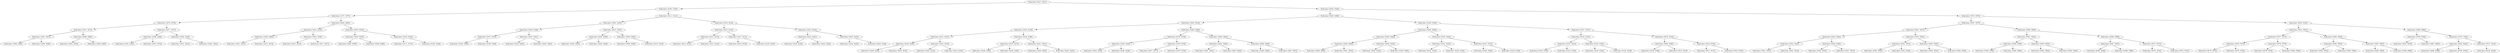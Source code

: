 digraph G{
1104443778 [label="Node{data=[5227, 5227]}"]
1104443778 -> 1860685394
1860685394 [label="Node{data=[5195, 5195]}"]
1860685394 -> 1539508087
1539508087 [label="Node{data=[3377, 3377]}"]
1539508087 -> 1780791009
1780791009 [label="Node{data=[2070, 2070]}"]
1780791009 -> 140429902
140429902 [label="Node{data=[1673, 1673]}"]
140429902 -> 1486553161
1486553161 [label="Node{data=[1641, 1641]}"]
1486553161 -> 455101586
455101586 [label="Node{data=[1606, 1606]}"]
1486553161 -> 1425826473
1425826473 [label="Node{data=[1646, 1646]}"]
140429902 -> 705617602
705617602 [label="Node{data=[2068, 2068]}"]
705617602 -> 706157186
706157186 [label="Node{data=[2052, 2052]}"]
705617602 -> 860522382
860522382 [label="Node{data=[2069, 2069]}"]
1780791009 -> 68436580
68436580 [label="Node{data=[2577, 2577]}"]
68436580 -> 1479566570
1479566570 [label="Node{data=[2299, 2299]}"]
1479566570 -> 1247913572
1247913572 [label="Node{data=[2105, 2105]}"]
1479566570 -> 762330705
762330705 [label="Node{data=[2572, 2572]}"]
68436580 -> 189878009
189878009 [label="Node{data=[3054, 3054]}"]
189878009 -> 1352498253
1352498253 [label="Node{data=[3031, 3031]}"]
189878009 -> 386441916
386441916 [label="Node{data=[3302, 3302]}"]
1539508087 -> 1000768698
1000768698 [label="Node{data=[4604, 4604]}"]
1000768698 -> 981545905
981545905 [label="Node{data=[3614, 3614]}"]
981545905 -> 21319608
21319608 [label="Node{data=[3456, 3456]}"]
21319608 -> 1401557102
1401557102 [label="Node{data=[3451, 3451]}"]
21319608 -> 1552342513
1552342513 [label="Node{data=[3613, 3613]}"]
981545905 -> 1864986987
1864986987 [label="Node{data=[3616, 3616]}"]
1864986987 -> 1144708025
1144708025 [label="Node{data=[3615, 3615]}"]
1864986987 -> 1202760240
1202760240 [label="Node{data=[3617, 3617]}"]
1000768698 -> 766746210
766746210 [label="Node{data=[5070, 5070]}"]
766746210 -> 162861206
162861206 [label="Node{data=[5018, 5018]}"]
162861206 -> 457241866
457241866 [label="Node{data=[4955, 4955]}"]
162861206 -> 1499671928
1499671928 [label="Node{data=[5046, 5046]}"]
766746210 -> 1754458296
1754458296 [label="Node{data=[5193, 5193]}"]
1754458296 -> 1233282204
1233282204 [label="Node{data=[5171, 5171]}"]
1754458296 -> 1442197507
1442197507 [label="Node{data=[5194, 5194]}"]
1860685394 -> 364830504
364830504 [label="Node{data=[5211, 5211]}"]
364830504 -> 1779835407
1779835407 [label="Node{data=[5203, 5203]}"]
1779835407 -> 812256597
812256597 [label="Node{data=[5199, 5199]}"]
812256597 -> 1425556851
1425556851 [label="Node{data=[5197, 5197]}"]
1425556851 -> 928814939
928814939 [label="Node{data=[5196, 5196]}"]
1425556851 -> 1820450277
1820450277 [label="Node{data=[5198, 5198]}"]
812256597 -> 207713669
207713669 [label="Node{data=[5201, 5201]}"]
207713669 -> 438594215
438594215 [label="Node{data=[5200, 5200]}"]
207713669 -> 1234288887
1234288887 [label="Node{data=[5202, 5202]}"]
1779835407 -> 731730645
731730645 [label="Node{data=[5207, 5207]}"]
731730645 -> 752338814
752338814 [label="Node{data=[5205, 5205]}"]
752338814 -> 362803473
362803473 [label="Node{data=[5204, 5204]}"]
752338814 -> 1389235501
1389235501 [label="Node{data=[5206, 5206]}"]
731730645 -> 319092315
319092315 [label="Node{data=[5209, 5209]}"]
319092315 -> 33177458
33177458 [label="Node{data=[5208, 5208]}"]
319092315 -> 1804026149
1804026149 [label="Node{data=[5210, 5210]}"]
364830504 -> 1224908317
1224908317 [label="Node{data=[5219, 5219]}"]
1224908317 -> 2097160008
2097160008 [label="Node{data=[5215, 5215]}"]
2097160008 -> 760331829
760331829 [label="Node{data=[5213, 5213]}"]
760331829 -> 2081316051
2081316051 [label="Node{data=[5212, 5212]}"]
760331829 -> 555861817
555861817 [label="Node{data=[5214, 5214]}"]
2097160008 -> 1554408970
1554408970 [label="Node{data=[5217, 5217]}"]
1554408970 -> 2091310013
2091310013 [label="Node{data=[5216, 5216]}"]
1554408970 -> 1925244990
1925244990 [label="Node{data=[5218, 5218]}"]
1224908317 -> 1576530256
1576530256 [label="Node{data=[5223, 5223]}"]
1576530256 -> 839801554
839801554 [label="Node{data=[5221, 5221]}"]
839801554 -> 2025788445
2025788445 [label="Node{data=[5220, 5220]}"]
839801554 -> 223056428
223056428 [label="Node{data=[5222, 5222]}"]
1576530256 -> 1876201380
1876201380 [label="Node{data=[5225, 5225]}"]
1876201380 -> 793546822
793546822 [label="Node{data=[5224, 5224]}"]
1876201380 -> 793998926
793998926 [label="Node{data=[5226, 5226]}"]
1104443778 -> 2119719802
2119719802 [label="Node{data=[5520, 5520]}"]
2119719802 -> 893010618
893010618 [label="Node{data=[5288, 5288]}"]
893010618 -> 2126457595
2126457595 [label="Node{data=[5243, 5243]}"]
2126457595 -> 1256899172
1256899172 [label="Node{data=[5235, 5235]}"]
1256899172 -> 1985336264
1985336264 [label="Node{data=[5231, 5231]}"]
1985336264 -> 295530538
295530538 [label="Node{data=[5229, 5229]}"]
295530538 -> 384985104
384985104 [label="Node{data=[5228, 5228]}"]
295530538 -> 177693000
177693000 [label="Node{data=[5230, 5230]}"]
1985336264 -> 1376008257
1376008257 [label="Node{data=[5233, 5233]}"]
1376008257 -> 685903371
685903371 [label="Node{data=[5232, 5232]}"]
1376008257 -> 760562159
760562159 [label="Node{data=[5234, 5234]}"]
1256899172 -> 477751340
477751340 [label="Node{data=[5239, 5239]}"]
477751340 -> 1875647954
1875647954 [label="Node{data=[5237, 5237]}"]
1875647954 -> 1474745462
1474745462 [label="Node{data=[5236, 5236]}"]
1875647954 -> 1354476892
1354476892 [label="Node{data=[5238, 5238]}"]
477751340 -> 55576559
55576559 [label="Node{data=[5241, 5241]}"]
55576559 -> 209561818
209561818 [label="Node{data=[5240, 5240]}"]
55576559 -> 1842972743
1842972743 [label="Node{data=[5242, 5242]}"]
2126457595 -> 1610942957
1610942957 [label="Node{data=[5280, 5280]}"]
1610942957 -> 1676215677
1676215677 [label="Node{data=[5276, 5276]}"]
1676215677 -> 36915874
36915874 [label="Node{data=[5245, 5245]}"]
36915874 -> 596209939
596209939 [label="Node{data=[5244, 5244]}"]
36915874 -> 1795903214
1795903214 [label="Node{data=[5246, 5246]}"]
1676215677 -> 1088580639
1088580639 [label="Node{data=[5278, 5278]}"]
1088580639 -> 1486641403
1486641403 [label="Node{data=[5277, 5277]}"]
1088580639 -> 813021970
813021970 [label="Node{data=[5279, 5279]}"]
1610942957 -> 20508620
20508620 [label="Node{data=[5284, 5284]}"]
20508620 -> 1391061344
1391061344 [label="Node{data=[5282, 5282]}"]
1391061344 -> 1745365062
1745365062 [label="Node{data=[5281, 5281]}"]
1391061344 -> 1975034750
1975034750 [label="Node{data=[5283, 5283]}"]
20508620 -> 867722378
867722378 [label="Node{data=[5286, 5286]}"]
867722378 -> 780609908
780609908 [label="Node{data=[5285, 5285]}"]
867722378 -> 132411130
132411130 [label="Node{data=[5287, 5287]}"]
893010618 -> 938970667
938970667 [label="Node{data=[5329, 5329]}"]
938970667 -> 1201348715
1201348715 [label="Node{data=[5296, 5296]}"]
1201348715 -> 1354792293
1354792293 [label="Node{data=[5292, 5292]}"]
1354792293 -> 1962367545
1962367545 [label="Node{data=[5290, 5290]}"]
1962367545 -> 2147095642
2147095642 [label="Node{data=[5289, 5289]}"]
1962367545 -> 1635580854
1635580854 [label="Node{data=[5291, 5291]}"]
1354792293 -> 839158185
839158185 [label="Node{data=[5294, 5294]}"]
839158185 -> 2087467842
2087467842 [label="Node{data=[5293, 5293]}"]
839158185 -> 1402710097
1402710097 [label="Node{data=[5295, 5295]}"]
1201348715 -> 1438406879
1438406879 [label="Node{data=[5325, 5325]}"]
1438406879 -> 1139005952
1139005952 [label="Node{data=[5323, 5323]}"]
1139005952 -> 1581797141
1581797141 [label="Node{data=[5322, 5322]}"]
1139005952 -> 1352646061
1352646061 [label="Node{data=[5324, 5324]}"]
1438406879 -> 1733455297
1733455297 [label="Node{data=[5327, 5327]}"]
1733455297 -> 977049841
977049841 [label="Node{data=[5326, 5326]}"]
1733455297 -> 638605380
638605380 [label="Node{data=[5328, 5328]}"]
938970667 -> 198175742
198175742 [label="Node{data=[5337, 5337]}"]
198175742 -> 2139599651
2139599651 [label="Node{data=[5333, 5333]}"]
2139599651 -> 555898674
555898674 [label="Node{data=[5331, 5331]}"]
555898674 -> 97843498
97843498 [label="Node{data=[5330, 5330]}"]
555898674 -> 1899000437
1899000437 [label="Node{data=[5332, 5332]}"]
2139599651 -> 862767579
862767579 [label="Node{data=[5335, 5335]}"]
862767579 -> 12882755
12882755 [label="Node{data=[5334, 5334]}"]
862767579 -> 578496472
578496472 [label="Node{data=[5336, 5336]}"]
198175742 -> 1344948792
1344948792 [label="Node{data=[5516, 5516]}"]
1344948792 -> 90010615
90010615 [label="Node{data=[5490, 5490]}"]
90010615 -> 556246676
556246676 [label="Node{data=[5338, 5338]}"]
90010615 -> 1511587983
1511587983 [label="Node{data=[5515, 5515]}"]
1344948792 -> 1482750590
1482750590 [label="Node{data=[5518, 5518]}"]
1482750590 -> 911013966
911013966 [label="Node{data=[5517, 5517]}"]
1482750590 -> 709098261
709098261 [label="Node{data=[5519, 5519]}"]
2119719802 -> 952929194
952929194 [label="Node{data=[5573, 5573]}"]
952929194 -> 1730164167
1730164167 [label="Node{data=[5557, 5557]}"]
1730164167 -> 914309093
914309093 [label="Node{data=[5541, 5541]}"]
914309093 -> 55697772
55697772 [label="Node{data=[5524, 5524]}"]
55697772 -> 1604103031
1604103031 [label="Node{data=[5522, 5522]}"]
1604103031 -> 963912526
963912526 [label="Node{data=[5521, 5521]}"]
1604103031 -> 1992012690
1992012690 [label="Node{data=[5523, 5523]}"]
55697772 -> 2053990056
2053990056 [label="Node{data=[5526, 5526]}"]
2053990056 -> 1074834817
1074834817 [label="Node{data=[5525, 5525]}"]
2053990056 -> 1491507358
1491507358 [label="Node{data=[5527, 5527]}"]
914309093 -> 1936361267
1936361267 [label="Node{data=[5553, 5553]}"]
1936361267 -> 1654912976
1654912976 [label="Node{data=[5551, 5551]}"]
1654912976 -> 656028320
656028320 [label="Node{data=[5550, 5550]}"]
1654912976 -> 1272216757
1272216757 [label="Node{data=[5552, 5552]}"]
1936361267 -> 1822435811
1822435811 [label="Node{data=[5555, 5555]}"]
1822435811 -> 289431248
289431248 [label="Node{data=[5554, 5554]}"]
1822435811 -> 1731846506
1731846506 [label="Node{data=[5556, 5556]}"]
1730164167 -> 257956076
257956076 [label="Node{data=[5565, 5565]}"]
257956076 -> 1650644946
1650644946 [label="Node{data=[5561, 5561]}"]
1650644946 -> 1908913040
1908913040 [label="Node{data=[5559, 5559]}"]
1908913040 -> 1507671667
1507671667 [label="Node{data=[5558, 5558]}"]
1908913040 -> 1458957020
1458957020 [label="Node{data=[5560, 5560]}"]
1650644946 -> 576547735
576547735 [label="Node{data=[5563, 5563]}"]
576547735 -> 1850349439
1850349439 [label="Node{data=[5562, 5562]}"]
576547735 -> 1590985315
1590985315 [label="Node{data=[5564, 5564]}"]
257956076 -> 655237231
655237231 [label="Node{data=[5569, 5569]}"]
655237231 -> 1850144458
1850144458 [label="Node{data=[5567, 5567]}"]
1850144458 -> 1342825874
1342825874 [label="Node{data=[5566, 5566]}"]
1850144458 -> 708092522
708092522 [label="Node{data=[5568, 5568]}"]
655237231 -> 2087711259
2087711259 [label="Node{data=[5571, 5571]}"]
2087711259 -> 633777146
633777146 [label="Node{data=[5570, 5570]}"]
2087711259 -> 981270437
981270437 [label="Node{data=[5572, 5572]}"]
952929194 -> 903101810
903101810 [label="Node{data=[5634, 5634]}"]
903101810 -> 908652281
908652281 [label="Node{data=[5581, 5581]}"]
908652281 -> 648088253
648088253 [label="Node{data=[5577, 5577]}"]
648088253 -> 2071812123
2071812123 [label="Node{data=[5575, 5575]}"]
2071812123 -> 1876346283
1876346283 [label="Node{data=[5574, 5574]}"]
2071812123 -> 519610766
519610766 [label="Node{data=[5576, 5576]}"]
648088253 -> 807576590
807576590 [label="Node{data=[5579, 5579]}"]
807576590 -> 554602385
554602385 [label="Node{data=[5578, 5578]}"]
807576590 -> 2024598918
2024598918 [label="Node{data=[5580, 5580]}"]
908652281 -> 587450316
587450316 [label="Node{data=[5585, 5585]}"]
587450316 -> 111416694
111416694 [label="Node{data=[5583, 5583]}"]
111416694 -> 1401122868
1401122868 [label="Node{data=[5582, 5582]}"]
111416694 -> 1281128223
1281128223 [label="Node{data=[5584, 5584]}"]
587450316 -> 1901917439
1901917439 [label="Node{data=[5587, 5587]}"]
1901917439 -> 1475690503
1475690503 [label="Node{data=[5586, 5586]}"]
1901917439 -> 524261405
524261405 [label="Node{data=[5588, 5588]}"]
903101810 -> 821354602
821354602 [label="Node{data=[5999, 5999]}"]
821354602 -> 639172999
639172999 [label="Node{data=[5769, 5769]}"]
639172999 -> 1527879739
1527879739 [label="Node{data=[5635, 5635]}"]
639172999 -> 948771892
948771892 [label="Node{data=[5897, 5897]}"]
821354602 -> 795696383
795696383 [label="Node{data=[7479, 7479]}"]
795696383 -> 1091990956
1091990956 [label="Node{data=[6302, 6302]}"]
1091990956 -> 370273781
370273781 [label="Node{data=[6289, 6289]}"]
1091990956 -> 1177366463
1177366463 [label="Node{data=[6765, 6765]}"]
795696383 -> 65149217
65149217 [label="Node{data=[7913, 7913]}"]
65149217 -> 1907075044
1907075044 [label="Node{data=[8330, 8330]}"]
}